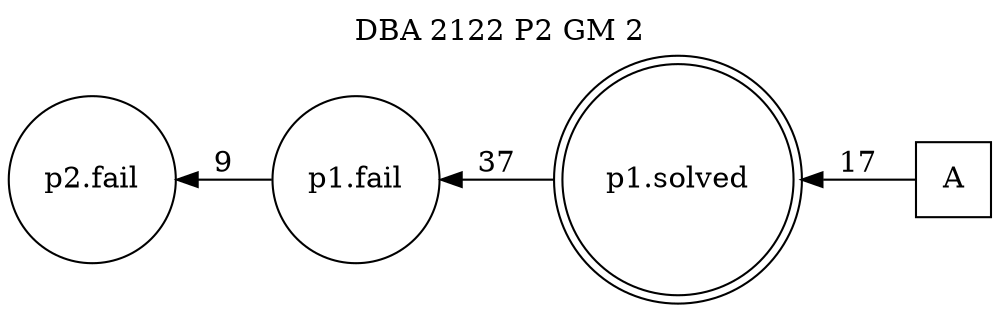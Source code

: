 digraph DBA_2122_P2_GM_2 {
labelloc="tl"
label= " DBA 2122 P2 GM 2 "
rankdir="RL";
graph [ size=" 10 , 10 !"]

"A" [shape="square" label="A"]
"p1.solved" [shape="doublecircle" label="p1.solved"]
"p1.fail" [shape="circle" label="p1.fail"]
"p2.fail" [shape="circle" label="p2.fail"]
"A" -> "p1.solved" [ label=17]
"p1.solved" -> "p1.fail" [ label=37]
"p1.fail" -> "p2.fail" [ label=9]
}
